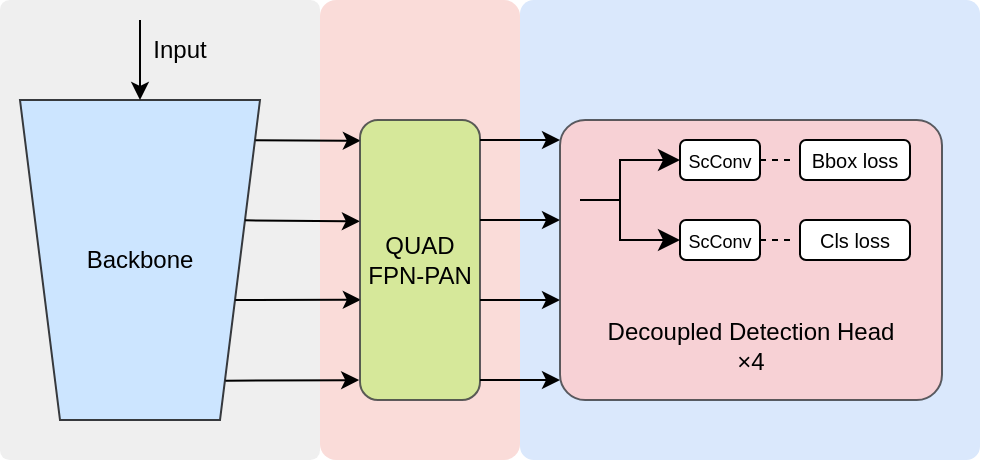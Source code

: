 <mxfile version="24.6.4" type="github">
  <diagram name="第 1 页" id="ilSwykqsadgWNNI03-N_">
    <mxGraphModel dx="633" dy="354" grid="1" gridSize="10" guides="1" tooltips="1" connect="1" arrows="1" fold="1" page="1" pageScale="1" pageWidth="827" pageHeight="1169" math="0" shadow="0">
      <root>
        <mxCell id="0" />
        <mxCell id="1" parent="0" />
        <mxCell id="50opZlvA_jptatyNIHWN-83" value="" style="rounded=1;whiteSpace=wrap;html=1;arcSize=8;fillColor=#fad9d5;strokeColor=none;opacity=90;" parent="1" vertex="1">
          <mxGeometry x="210" y="110" width="100" height="230" as="geometry" />
        </mxCell>
        <mxCell id="50opZlvA_jptatyNIHWN-82" value="" style="rounded=1;whiteSpace=wrap;html=1;arcSize=3;fillColor=#dae8fc;strokeColor=none;" parent="1" vertex="1">
          <mxGeometry x="310" y="110" width="230" height="230" as="geometry" />
        </mxCell>
        <mxCell id="50opZlvA_jptatyNIHWN-81" value="" style="rounded=1;whiteSpace=wrap;html=1;arcSize=3;fillColor=#eeeeee;strokeColor=none;opacity=90;" parent="1" vertex="1">
          <mxGeometry x="50" y="110" width="160" height="230" as="geometry" />
        </mxCell>
        <mxCell id="50opZlvA_jptatyNIHWN-10" value="" style="shape=trapezoid;perimeter=trapezoidPerimeter;whiteSpace=wrap;html=1;fixedSize=1;rotation=-180;align=center;fillColor=#cce5ff;strokeColor=#36393d;" parent="1" vertex="1">
          <mxGeometry x="60" y="160" width="120" height="160" as="geometry" />
        </mxCell>
        <mxCell id="50opZlvA_jptatyNIHWN-15" value="" style="endArrow=classic;html=1;rounded=0;exitX=0.019;exitY=0.874;exitDx=0;exitDy=0;exitPerimeter=0;entryX=0.007;entryY=0.074;entryDx=0;entryDy=0;entryPerimeter=0;" parent="1" source="50opZlvA_jptatyNIHWN-10" target="50opZlvA_jptatyNIHWN-20" edge="1">
          <mxGeometry width="50" height="50" relative="1" as="geometry">
            <mxPoint x="180" y="180" as="sourcePoint" />
            <mxPoint x="220" y="180" as="targetPoint" />
          </mxGeometry>
        </mxCell>
        <mxCell id="50opZlvA_jptatyNIHWN-16" value="" style="endArrow=classic;html=1;rounded=0;exitX=0.062;exitY=0.624;exitDx=0;exitDy=0;exitPerimeter=0;entryX=-0.001;entryY=0.362;entryDx=0;entryDy=0;entryPerimeter=0;" parent="1" source="50opZlvA_jptatyNIHWN-10" target="50opZlvA_jptatyNIHWN-20" edge="1">
          <mxGeometry width="50" height="50" relative="1" as="geometry">
            <mxPoint x="180" y="220" as="sourcePoint" />
            <mxPoint x="220" y="220" as="targetPoint" />
          </mxGeometry>
        </mxCell>
        <mxCell id="50opZlvA_jptatyNIHWN-17" value="" style="endArrow=classic;html=1;rounded=0;exitX=0.103;exitY=0.375;exitDx=0;exitDy=0;exitPerimeter=0;entryX=0.007;entryY=0.642;entryDx=0;entryDy=0;entryPerimeter=0;" parent="1" source="50opZlvA_jptatyNIHWN-10" target="50opZlvA_jptatyNIHWN-20" edge="1">
          <mxGeometry width="50" height="50" relative="1" as="geometry">
            <mxPoint x="180" y="260" as="sourcePoint" />
            <mxPoint x="220" y="260" as="targetPoint" />
          </mxGeometry>
        </mxCell>
        <mxCell id="50opZlvA_jptatyNIHWN-18" value="" style="endArrow=classic;html=1;rounded=0;exitX=0.144;exitY=0.123;exitDx=0;exitDy=0;exitPerimeter=0;entryX=-0.007;entryY=0.929;entryDx=0;entryDy=0;entryPerimeter=0;" parent="1" source="50opZlvA_jptatyNIHWN-10" target="50opZlvA_jptatyNIHWN-20" edge="1">
          <mxGeometry width="50" height="50" relative="1" as="geometry">
            <mxPoint x="180" y="300" as="sourcePoint" />
            <mxPoint x="220" y="300" as="targetPoint" />
          </mxGeometry>
        </mxCell>
        <mxCell id="50opZlvA_jptatyNIHWN-20" value="&lt;div&gt;QUAD&lt;/div&gt;&lt;div&gt;FPN-PAN&lt;/div&gt;" style="rounded=1;whiteSpace=wrap;html=1;fillColor=#cdeb8b;strokeColor=#36393d;opacity=80;" parent="1" vertex="1">
          <mxGeometry x="230" y="170" width="60" height="140" as="geometry" />
        </mxCell>
        <mxCell id="50opZlvA_jptatyNIHWN-22" value="" style="endArrow=none;html=1;rounded=0;" parent="1" edge="1">
          <mxGeometry width="50" height="50" relative="1" as="geometry">
            <mxPoint x="170" y="230" as="sourcePoint" />
            <mxPoint x="170" y="230" as="targetPoint" />
          </mxGeometry>
        </mxCell>
        <mxCell id="50opZlvA_jptatyNIHWN-45" value="&lt;div&gt;&lt;span style=&quot;background-color: initial;&quot;&gt;Backbone&lt;/span&gt;&lt;br&gt;&lt;/div&gt;" style="text;html=1;align=center;verticalAlign=middle;whiteSpace=wrap;rounded=0;" parent="1" vertex="1">
          <mxGeometry x="90" y="225" width="60" height="30" as="geometry" />
        </mxCell>
        <mxCell id="50opZlvA_jptatyNIHWN-46" value="" style="endArrow=classic;html=1;rounded=0;entryX=0.5;entryY=1;entryDx=0;entryDy=0;" parent="1" target="50opZlvA_jptatyNIHWN-10" edge="1">
          <mxGeometry width="50" height="50" relative="1" as="geometry">
            <mxPoint x="120" y="120" as="sourcePoint" />
            <mxPoint x="150" y="110" as="targetPoint" />
          </mxGeometry>
        </mxCell>
        <mxCell id="50opZlvA_jptatyNIHWN-47" value="Input" style="text;html=1;align=center;verticalAlign=middle;whiteSpace=wrap;rounded=0;" parent="1" vertex="1">
          <mxGeometry x="110" y="120" width="60" height="30" as="geometry" />
        </mxCell>
        <mxCell id="50opZlvA_jptatyNIHWN-50" value="" style="endArrow=classic;html=1;rounded=0;" parent="1" edge="1">
          <mxGeometry width="50" height="50" relative="1" as="geometry">
            <mxPoint x="290" y="180" as="sourcePoint" />
            <mxPoint x="330" y="180" as="targetPoint" />
          </mxGeometry>
        </mxCell>
        <mxCell id="50opZlvA_jptatyNIHWN-52" value="" style="endArrow=classic;html=1;rounded=0;" parent="1" edge="1">
          <mxGeometry width="50" height="50" relative="1" as="geometry">
            <mxPoint x="290" y="220" as="sourcePoint" />
            <mxPoint x="330" y="220" as="targetPoint" />
          </mxGeometry>
        </mxCell>
        <mxCell id="50opZlvA_jptatyNIHWN-54" value="" style="endArrow=classic;html=1;rounded=0;" parent="1" edge="1">
          <mxGeometry width="50" height="50" relative="1" as="geometry">
            <mxPoint x="290" y="260" as="sourcePoint" />
            <mxPoint x="330" y="260" as="targetPoint" />
          </mxGeometry>
        </mxCell>
        <mxCell id="50opZlvA_jptatyNIHWN-56" value="" style="endArrow=classic;html=1;rounded=0;" parent="1" edge="1">
          <mxGeometry width="50" height="50" relative="1" as="geometry">
            <mxPoint x="290" y="300" as="sourcePoint" />
            <mxPoint x="330" y="300" as="targetPoint" />
          </mxGeometry>
        </mxCell>
        <mxCell id="50opZlvA_jptatyNIHWN-66" value="&lt;div style=&quot;&quot;&gt;&lt;br&gt;&lt;/div&gt;&lt;div style=&quot;&quot;&gt;&lt;br&gt;&lt;/div&gt;&lt;div style=&quot;&quot;&gt;&lt;br&gt;&lt;/div&gt;&lt;div style=&quot;&quot;&gt;&lt;br&gt;&lt;/div&gt;&lt;div style=&quot;&quot;&gt;&lt;br&gt;&lt;/div&gt;&lt;div style=&quot;&quot;&gt;&lt;br&gt;&lt;/div&gt;&lt;div style=&quot;&quot;&gt;Decoupled Detection Head&lt;/div&gt;&lt;div style=&quot;&quot;&gt;×4&lt;br&gt;&lt;/div&gt;" style="rounded=1;whiteSpace=wrap;html=1;align=center;fillColor=#ffcccc;strokeColor=#36393d;glass=0;shadow=0;arcSize=9;opacity=80;" parent="1" vertex="1">
          <mxGeometry x="330" y="170" width="191" height="140" as="geometry" />
        </mxCell>
        <mxCell id="50opZlvA_jptatyNIHWN-72" value="" style="edgeStyle=elbowEdgeStyle;elbow=horizontal;endArrow=classic;html=1;curved=0;rounded=0;endSize=8;startSize=8;" parent="1" edge="1">
          <mxGeometry width="50" height="50" relative="1" as="geometry">
            <mxPoint x="340" y="210" as="sourcePoint" />
            <mxPoint x="390" y="230" as="targetPoint" />
            <Array as="points">
              <mxPoint x="360" y="220" />
            </Array>
          </mxGeometry>
        </mxCell>
        <mxCell id="50opZlvA_jptatyNIHWN-73" value="&lt;font style=&quot;font-size: 10px;&quot;&gt;Bbox loss&lt;/font&gt;" style="rounded=1;whiteSpace=wrap;html=1;" parent="1" vertex="1">
          <mxGeometry x="450" y="180" width="55" height="20" as="geometry" />
        </mxCell>
        <mxCell id="50opZlvA_jptatyNIHWN-74" value="&lt;font style=&quot;font-size: 10px;&quot;&gt;Cls loss&lt;/font&gt;" style="rounded=1;whiteSpace=wrap;html=1;" parent="1" vertex="1">
          <mxGeometry x="450" y="220" width="55" height="20" as="geometry" />
        </mxCell>
        <mxCell id="50opZlvA_jptatyNIHWN-75" value="" style="edgeStyle=elbowEdgeStyle;elbow=horizontal;endArrow=classic;html=1;curved=0;rounded=0;endSize=8;startSize=8;" parent="1" edge="1">
          <mxGeometry width="50" height="50" relative="1" as="geometry">
            <mxPoint x="340" y="210" as="sourcePoint" />
            <mxPoint x="390" y="190" as="targetPoint" />
            <Array as="points">
              <mxPoint x="360" y="200" />
            </Array>
          </mxGeometry>
        </mxCell>
        <mxCell id="50opZlvA_jptatyNIHWN-76" value="&lt;font style=&quot;font-size: 9px;&quot;&gt;ScConv&lt;/font&gt;" style="rounded=1;whiteSpace=wrap;html=1;" parent="1" vertex="1">
          <mxGeometry x="390" y="180" width="40" height="20" as="geometry" />
        </mxCell>
        <mxCell id="50opZlvA_jptatyNIHWN-77" value="&lt;font style=&quot;font-size: 9px;&quot;&gt;ScConv&lt;/font&gt;" style="rounded=1;whiteSpace=wrap;html=1;" parent="1" vertex="1">
          <mxGeometry x="390" y="220" width="40" height="20" as="geometry" />
        </mxCell>
        <mxCell id="50opZlvA_jptatyNIHWN-78" value="" style="endArrow=none;html=1;rounded=0;entryX=0;entryY=0.5;entryDx=0;entryDy=0;exitX=1;exitY=0.5;exitDx=0;exitDy=0;dashed=1;" parent="1" source="50opZlvA_jptatyNIHWN-76" edge="1">
          <mxGeometry width="50" height="50" relative="1" as="geometry">
            <mxPoint x="290" y="190" as="sourcePoint" />
            <mxPoint x="445" y="190" as="targetPoint" />
          </mxGeometry>
        </mxCell>
        <mxCell id="50opZlvA_jptatyNIHWN-79" value="" style="endArrow=none;html=1;rounded=0;entryX=0;entryY=0.5;entryDx=0;entryDy=0;exitX=1;exitY=0.5;exitDx=0;exitDy=0;dashed=1;" parent="1" source="50opZlvA_jptatyNIHWN-77" edge="1">
          <mxGeometry width="50" height="50" relative="1" as="geometry">
            <mxPoint x="440" y="190" as="sourcePoint" />
            <mxPoint x="445" y="230" as="targetPoint" />
          </mxGeometry>
        </mxCell>
      </root>
    </mxGraphModel>
  </diagram>
</mxfile>
